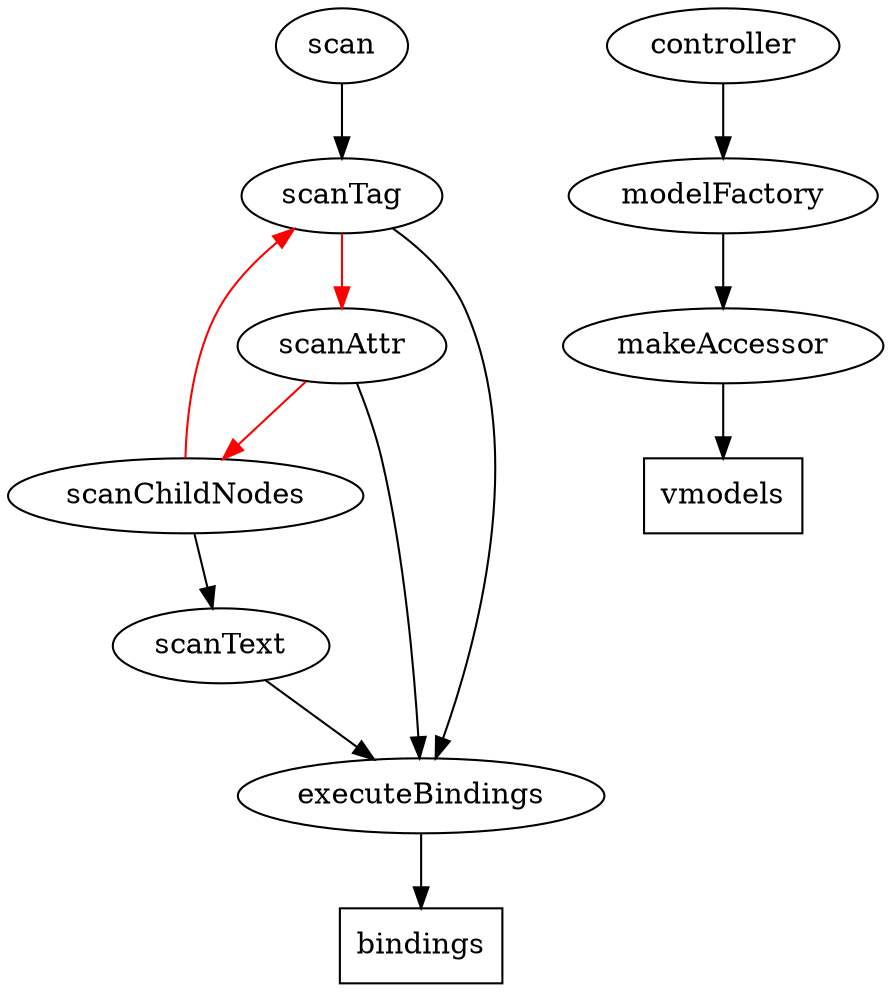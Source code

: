 digraph G{
	bindings[shape=box];
	vmodels[shape=box]
	scan;
	scanTag;
	scanText;
	scanAttr;
	scanChildNodes;
	executeBindings;
	controller;
	modelFactory;
	makeAccessor;
	scan->scanTag;
	scanTag->scanAttr[color=red];
	scanAttr->scanChildNodes[color=red];
	scanChildNodes->scanTag[color=red];
	scanChildNodes->scanText;
	scanAttr->executeBindings;
	scanTag->executeBindings;
	scanText->executeBindings;
	executeBindings->bindings;
	controller->modelFactory;
	modelFactory->makeAccessor;
	makeAccessor->vmodels;
}